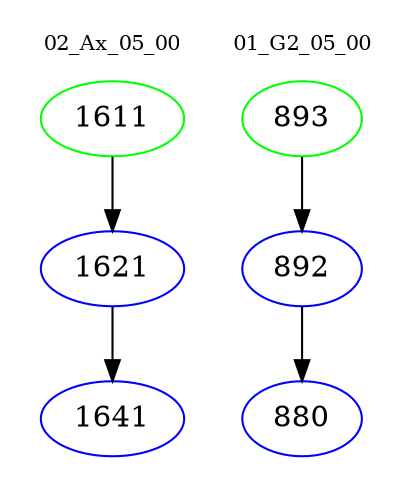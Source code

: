 digraph{
subgraph cluster_0 {
color = white
label = "02_Ax_05_00";
fontsize=10;
T0_1611 [label="1611", color="green"]
T0_1611 -> T0_1621 [color="black"]
T0_1621 [label="1621", color="blue"]
T0_1621 -> T0_1641 [color="black"]
T0_1641 [label="1641", color="blue"]
}
subgraph cluster_1 {
color = white
label = "01_G2_05_00";
fontsize=10;
T1_893 [label="893", color="green"]
T1_893 -> T1_892 [color="black"]
T1_892 [label="892", color="blue"]
T1_892 -> T1_880 [color="black"]
T1_880 [label="880", color="blue"]
}
}
